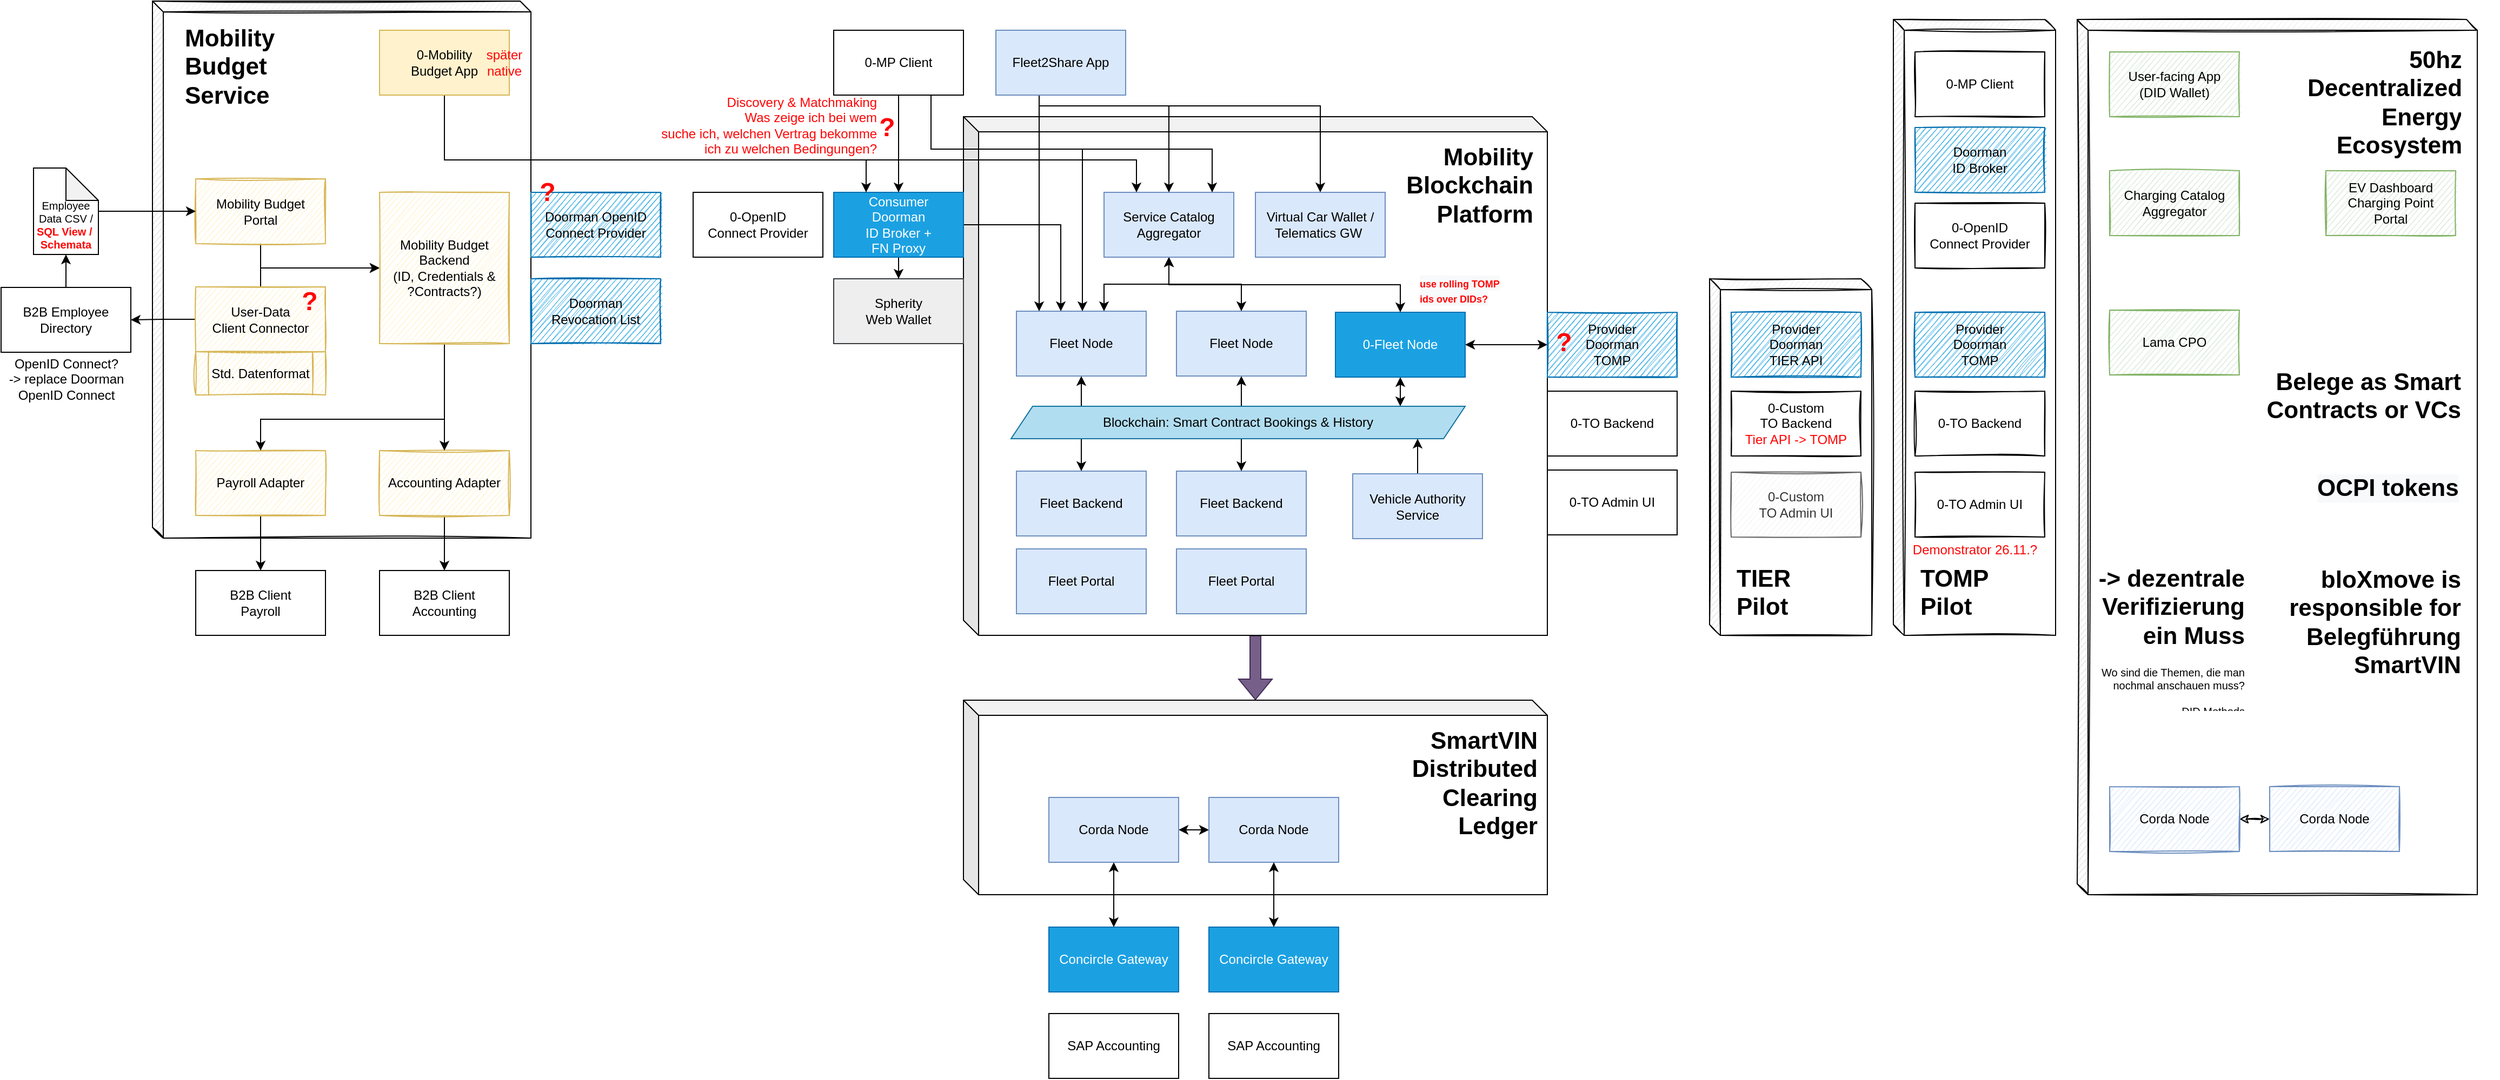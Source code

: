 <mxfile version="15.7.3" type="device"><diagram id="d62TPths5LcjNMv6aA0U" name="Seite-1"><mxGraphModel dx="1062" dy="1534" grid="1" gridSize="10" guides="1" tooltips="1" connect="1" arrows="1" fold="1" page="1" pageScale="1" pageWidth="1169" pageHeight="827" math="0" shadow="0"><root><mxCell id="0"/><mxCell id="1" parent="0"/><mxCell id="CHCfZfoXXkWxjmJIIXok-48" value="" style="shape=cube;whiteSpace=wrap;html=1;boundedLbl=1;backgroundOutline=1;darkOpacity=0.05;darkOpacity2=0.1;size=10;shadow=0;sketch=1;" parent="1" vertex="1"><mxGeometry x="170" y="-817" width="350" height="497" as="geometry"/></mxCell><mxCell id="CHCfZfoXXkWxjmJIIXok-75" style="edgeStyle=orthogonalEdgeStyle;rounded=0;orthogonalLoop=1;jettySize=auto;html=1;fontSize=10;startArrow=none;startFill=0;strokeWidth=1;shape=flexArrow;fillColor=#76608a;strokeColor=#432D57;" parent="1" source="CHCfZfoXXkWxjmJIIXok-15" target="CHCfZfoXXkWxjmJIIXok-38" edge="1"><mxGeometry relative="1" as="geometry"/></mxCell><mxCell id="CHCfZfoXXkWxjmJIIXok-15" value="" style="shape=cube;whiteSpace=wrap;html=1;boundedLbl=1;backgroundOutline=1;darkOpacity=0.05;darkOpacity2=0.1;size=14;" parent="1" vertex="1"><mxGeometry x="920" y="-710" width="540" height="480" as="geometry"/></mxCell><mxCell id="CHCfZfoXXkWxjmJIIXok-2" value="Fleet Backend" style="rounded=0;whiteSpace=wrap;html=1;fillColor=#dae8fc;strokeColor=#6c8ebf;" parent="1" vertex="1"><mxGeometry x="1117" y="-382" width="120" height="60" as="geometry"/></mxCell><mxCell id="CHCfZfoXXkWxjmJIIXok-3" value="Fleet Portal" style="rounded=0;whiteSpace=wrap;html=1;fillColor=#dae8fc;strokeColor=#6c8ebf;" parent="1" vertex="1"><mxGeometry x="1117" y="-310" width="120" height="60" as="geometry"/></mxCell><mxCell id="CHCfZfoXXkWxjmJIIXok-27" style="edgeStyle=orthogonalEdgeStyle;rounded=0;orthogonalLoop=1;jettySize=auto;html=1;entryX=0.5;entryY=0;entryDx=0;entryDy=0;fontSize=10;startArrow=classic;startFill=1;" parent="1" source="CHCfZfoXXkWxjmJIIXok-4" target="CHCfZfoXXkWxjmJIIXok-2" edge="1"><mxGeometry relative="1" as="geometry"/></mxCell><mxCell id="CHCfZfoXXkWxjmJIIXok-4" value="Fleet Node" style="rounded=0;whiteSpace=wrap;html=1;fillColor=#dae8fc;strokeColor=#6c8ebf;" parent="1" vertex="1"><mxGeometry x="1117" y="-530" width="120" height="60" as="geometry"/></mxCell><mxCell id="CHCfZfoXXkWxjmJIIXok-5" value="Fleet Backend" style="rounded=0;whiteSpace=wrap;html=1;fillColor=#dae8fc;strokeColor=#6c8ebf;" parent="1" vertex="1"><mxGeometry x="969" y="-382" width="120" height="60" as="geometry"/></mxCell><mxCell id="CHCfZfoXXkWxjmJIIXok-6" value="Fleet Portal" style="rounded=0;whiteSpace=wrap;html=1;fillColor=#dae8fc;strokeColor=#6c8ebf;" parent="1" vertex="1"><mxGeometry x="969" y="-310" width="120" height="60" as="geometry"/></mxCell><mxCell id="CHCfZfoXXkWxjmJIIXok-26" style="edgeStyle=orthogonalEdgeStyle;rounded=0;orthogonalLoop=1;jettySize=auto;html=1;entryX=0.5;entryY=0;entryDx=0;entryDy=0;fontSize=10;startArrow=classic;startFill=1;" parent="1" source="CHCfZfoXXkWxjmJIIXok-7" target="CHCfZfoXXkWxjmJIIXok-5" edge="1"><mxGeometry relative="1" as="geometry"/></mxCell><mxCell id="CHCfZfoXXkWxjmJIIXok-7" value="Fleet Node" style="rounded=0;whiteSpace=wrap;html=1;fillColor=#dae8fc;strokeColor=#6c8ebf;" parent="1" vertex="1"><mxGeometry x="969" y="-530" width="120" height="60" as="geometry"/></mxCell><mxCell id="CHCfZfoXXkWxjmJIIXok-16" style="edgeStyle=orthogonalEdgeStyle;rounded=0;orthogonalLoop=1;jettySize=auto;html=1;startArrow=classic;startFill=1;" parent="1" source="CHCfZfoXXkWxjmJIIXok-18" target="CHCfZfoXXkWxjmJIIXok-10" edge="1"><mxGeometry relative="1" as="geometry"><mxPoint x="1460" y="-500.0" as="sourcePoint"/></mxGeometry></mxCell><mxCell id="CHCfZfoXXkWxjmJIIXok-8" value="0-TO Backend" style="rounded=0;whiteSpace=wrap;html=1;" parent="1" vertex="1"><mxGeometry x="1460" y="-456" width="120" height="60" as="geometry"/></mxCell><mxCell id="CHCfZfoXXkWxjmJIIXok-9" value="0-TO Admin UI" style="rounded=0;whiteSpace=wrap;html=1;" parent="1" vertex="1"><mxGeometry x="1460" y="-383" width="120" height="60" as="geometry"/></mxCell><mxCell id="CHCfZfoXXkWxjmJIIXok-21" style="edgeStyle=orthogonalEdgeStyle;rounded=0;orthogonalLoop=1;jettySize=auto;html=1;entryX=0.5;entryY=1;entryDx=0;entryDy=0;startArrow=classic;startFill=1;exitX=0.5;exitY=0;exitDx=0;exitDy=0;" parent="1" source="CHCfZfoXXkWxjmJIIXok-10" target="CHCfZfoXXkWxjmJIIXok-17" edge="1"><mxGeometry relative="1" as="geometry"/></mxCell><mxCell id="CHCfZfoXXkWxjmJIIXok-100" style="edgeStyle=orthogonalEdgeStyle;rounded=0;orthogonalLoop=1;jettySize=auto;html=1;fontSize=10;fontColor=#000000;startArrow=classic;startFill=1;strokeWidth=1;" parent="1" source="CHCfZfoXXkWxjmJIIXok-10" target="CHCfZfoXXkWxjmJIIXok-30" edge="1"><mxGeometry relative="1" as="geometry"><Array as="points"><mxPoint x="1324" y="-451"/><mxPoint x="1324" y="-451"/></Array></mxGeometry></mxCell><mxCell id="CHCfZfoXXkWxjmJIIXok-10" value="0-Fleet Node" style="rounded=0;whiteSpace=wrap;html=1;fillColor=#1ba1e2;strokeColor=#006EAF;fontColor=#ffffff;" parent="1" vertex="1"><mxGeometry x="1264" y="-529" width="120" height="60" as="geometry"/></mxCell><mxCell id="CHCfZfoXXkWxjmJIIXok-19" style="edgeStyle=orthogonalEdgeStyle;rounded=0;orthogonalLoop=1;jettySize=auto;html=1;startArrow=classic;startFill=1;" parent="1" source="CHCfZfoXXkWxjmJIIXok-17" target="CHCfZfoXXkWxjmJIIXok-4" edge="1"><mxGeometry relative="1" as="geometry"/></mxCell><mxCell id="CHCfZfoXXkWxjmJIIXok-20" style="edgeStyle=orthogonalEdgeStyle;rounded=0;orthogonalLoop=1;jettySize=auto;html=1;startArrow=classic;startFill=1;exitX=0.5;exitY=1;exitDx=0;exitDy=0;" parent="1" source="CHCfZfoXXkWxjmJIIXok-17" target="CHCfZfoXXkWxjmJIIXok-7" edge="1"><mxGeometry relative="1" as="geometry"><Array as="points"><mxPoint x="1110" y="-555"/><mxPoint x="1050" y="-555"/></Array></mxGeometry></mxCell><mxCell id="CHCfZfoXXkWxjmJIIXok-17" value="Service Catalog Aggregator" style="rounded=0;whiteSpace=wrap;html=1;fillColor=#dae8fc;strokeColor=#6c8ebf;" parent="1" vertex="1"><mxGeometry x="1050" y="-640" width="120" height="60" as="geometry"/></mxCell><mxCell id="CHCfZfoXXkWxjmJIIXok-18" value="Provider&lt;br&gt;Doorman&lt;br&gt;TOMP" style="rounded=0;whiteSpace=wrap;html=1;fillColor=#1ba1e2;strokeColor=#006EAF;fontColor=#000000;sketch=1;" parent="1" vertex="1"><mxGeometry x="1460" y="-529" width="120" height="60" as="geometry"/></mxCell><mxCell id="CHCfZfoXXkWxjmJIIXok-42" style="edgeStyle=orthogonalEdgeStyle;rounded=0;orthogonalLoop=1;jettySize=auto;html=1;fontSize=10;startArrow=none;startFill=0;" parent="1" source="CHCfZfoXXkWxjmJIIXok-22" target="CHCfZfoXXkWxjmJIIXok-41" edge="1"><mxGeometry relative="1" as="geometry"><mxPoint x="860" y="-550" as="targetPoint"/></mxGeometry></mxCell><mxCell id="b-3js10zvcFswwRYBJXP-12" style="edgeStyle=orthogonalEdgeStyle;rounded=0;orthogonalLoop=1;jettySize=auto;html=1;entryX=0.342;entryY=0;entryDx=0;entryDy=0;entryPerimeter=0;" parent="1" source="CHCfZfoXXkWxjmJIIXok-22" target="CHCfZfoXXkWxjmJIIXok-7" edge="1"><mxGeometry relative="1" as="geometry"/></mxCell><mxCell id="CHCfZfoXXkWxjmJIIXok-22" value="Consumer&lt;br&gt;Doorman&lt;br&gt;ID Broker + &lt;br&gt;FN Proxy" style="rounded=0;whiteSpace=wrap;html=1;fillColor=#1ba1e2;strokeColor=#006EAF;fontColor=#ffffff;" parent="1" vertex="1"><mxGeometry x="800" y="-640" width="120" height="60" as="geometry"/></mxCell><mxCell id="CHCfZfoXXkWxjmJIIXok-25" value="&lt;h1 style=&quot;text-align: right ; font-size: 22px&quot;&gt;&lt;font style=&quot;font-size: 22px&quot;&gt;Mobility Blockchain Platform&lt;/font&gt;&lt;/h1&gt;" style="text;html=1;strokeColor=none;fillColor=none;spacing=5;spacingTop=-20;whiteSpace=wrap;overflow=hidden;rounded=0;fontSize=10;" parent="1" vertex="1"><mxGeometry x="1300" y="-690" width="150" height="80" as="geometry"/></mxCell><mxCell id="CHCfZfoXXkWxjmJIIXok-33" style="edgeStyle=orthogonalEdgeStyle;rounded=0;orthogonalLoop=1;jettySize=auto;html=1;entryX=0.5;entryY=0;entryDx=0;entryDy=0;fontSize=10;startArrow=none;startFill=0;" parent="1" source="CHCfZfoXXkWxjmJIIXok-31" target="CHCfZfoXXkWxjmJIIXok-22" edge="1"><mxGeometry relative="1" as="geometry"/></mxCell><mxCell id="CHCfZfoXXkWxjmJIIXok-34" style="edgeStyle=orthogonalEdgeStyle;rounded=0;orthogonalLoop=1;jettySize=auto;html=1;fontSize=10;startArrow=none;startFill=0;" parent="1" source="CHCfZfoXXkWxjmJIIXok-31" target="CHCfZfoXXkWxjmJIIXok-17" edge="1"><mxGeometry relative="1" as="geometry"><Array as="points"><mxPoint x="890" y="-680"/><mxPoint x="1150" y="-680"/></Array></mxGeometry></mxCell><mxCell id="CHCfZfoXXkWxjmJIIXok-35" style="edgeStyle=orthogonalEdgeStyle;rounded=0;orthogonalLoop=1;jettySize=auto;html=1;fontSize=10;startArrow=none;startFill=0;" parent="1" source="CHCfZfoXXkWxjmJIIXok-31" target="CHCfZfoXXkWxjmJIIXok-7" edge="1"><mxGeometry relative="1" as="geometry"><Array as="points"><mxPoint x="890" y="-680"/><mxPoint x="1030" y="-680"/></Array></mxGeometry></mxCell><mxCell id="CHCfZfoXXkWxjmJIIXok-31" value="0-MP Client" style="rounded=0;whiteSpace=wrap;html=1;" parent="1" vertex="1"><mxGeometry x="800" y="-790" width="120" height="60" as="geometry"/></mxCell><mxCell id="CHCfZfoXXkWxjmJIIXok-37" style="edgeStyle=orthogonalEdgeStyle;rounded=0;orthogonalLoop=1;jettySize=auto;html=1;fontSize=10;startArrow=none;startFill=0;" parent="1" target="CHCfZfoXXkWxjmJIIXok-17" edge="1"><mxGeometry relative="1" as="geometry"><Array as="points"><mxPoint x="990" y="-730"/><mxPoint x="990" y="-720"/><mxPoint x="1110" y="-720"/></Array><mxPoint x="960" y="-730" as="sourcePoint"/></mxGeometry></mxCell><mxCell id="CHCfZfoXXkWxjmJIIXok-51" style="edgeStyle=orthogonalEdgeStyle;rounded=0;orthogonalLoop=1;jettySize=auto;html=1;fontSize=10;startArrow=none;startFill=0;exitX=0.5;exitY=1;exitDx=0;exitDy=0;" parent="1" target="CHCfZfoXXkWxjmJIIXok-7" edge="1"><mxGeometry relative="1" as="geometry"><Array as="points"><mxPoint x="990" y="-620"/><mxPoint x="990" y="-620"/></Array><mxPoint x="990" y="-730" as="sourcePoint"/></mxGeometry></mxCell><mxCell id="b-3js10zvcFswwRYBJXP-6" style="edgeStyle=orthogonalEdgeStyle;rounded=0;orthogonalLoop=1;jettySize=auto;html=1;" parent="1" target="b-3js10zvcFswwRYBJXP-5" edge="1"><mxGeometry relative="1" as="geometry"><mxPoint x="990" y="-730" as="sourcePoint"/><Array as="points"><mxPoint x="990" y="-720"/><mxPoint x="1250" y="-720"/></Array></mxGeometry></mxCell><mxCell id="CHCfZfoXXkWxjmJIIXok-32" value="Fleet2Share App" style="rounded=0;whiteSpace=wrap;html=1;fillColor=#dae8fc;strokeColor=#6c8ebf;" parent="1" vertex="1"><mxGeometry x="950" y="-790" width="120" height="60" as="geometry"/></mxCell><mxCell id="CHCfZfoXXkWxjmJIIXok-38" value="" style="shape=cube;whiteSpace=wrap;html=1;boundedLbl=1;backgroundOutline=1;darkOpacity=0.05;darkOpacity2=0.1;size=14;" parent="1" vertex="1"><mxGeometry x="920" y="-170" width="540" height="180" as="geometry"/></mxCell><mxCell id="CHCfZfoXXkWxjmJIIXok-39" value="&lt;h1 style=&quot;text-align: right ; font-size: 22px&quot;&gt;SmartVIN&lt;br&gt;Distributed Clearing&lt;br&gt;Ledger&lt;/h1&gt;" style="text;html=1;strokeColor=none;fillColor=none;spacing=5;spacingTop=-20;whiteSpace=wrap;overflow=hidden;rounded=0;fontSize=10;" parent="1" vertex="1"><mxGeometry x="1304" y="-150" width="150" height="110" as="geometry"/></mxCell><mxCell id="CHCfZfoXXkWxjmJIIXok-41" value="Spherity &lt;br&gt;Web Wallet" style="rounded=0;whiteSpace=wrap;html=1;fillColor=#eeeeee;strokeColor=#36393d;" parent="1" vertex="1"><mxGeometry x="800" y="-560" width="120" height="60" as="geometry"/></mxCell><mxCell id="CHCfZfoXXkWxjmJIIXok-88" style="edgeStyle=orthogonalEdgeStyle;rounded=0;orthogonalLoop=1;jettySize=auto;html=1;entryX=0.25;entryY=0;entryDx=0;entryDy=0;fontSize=10;startArrow=none;startFill=0;strokeWidth=1;" parent="1" source="CHCfZfoXXkWxjmJIIXok-45" target="CHCfZfoXXkWxjmJIIXok-22" edge="1"><mxGeometry relative="1" as="geometry"><Array as="points"><mxPoint x="440" y="-670"/><mxPoint x="830" y="-670"/></Array></mxGeometry></mxCell><mxCell id="b-3js10zvcFswwRYBJXP-7" style="edgeStyle=orthogonalEdgeStyle;rounded=0;orthogonalLoop=1;jettySize=auto;html=1;" parent="1" source="CHCfZfoXXkWxjmJIIXok-45" target="CHCfZfoXXkWxjmJIIXok-17" edge="1"><mxGeometry relative="1" as="geometry"><Array as="points"><mxPoint x="440" y="-670"/><mxPoint x="1080" y="-670"/></Array></mxGeometry></mxCell><mxCell id="CHCfZfoXXkWxjmJIIXok-45" value="0-Mobility &lt;br&gt;Budget App" style="rounded=0;whiteSpace=wrap;html=1;fillColor=#fff2cc;strokeColor=#d6b656;" parent="1" vertex="1"><mxGeometry x="380" y="-790" width="120" height="60" as="geometry"/></mxCell><mxCell id="CHCfZfoXXkWxjmJIIXok-49" value="&lt;h1 style=&quot;font-size: 22px&quot;&gt;&lt;font style=&quot;font-size: 22px&quot;&gt;Mobility Budget Service&lt;/font&gt;&lt;/h1&gt;" style="text;html=1;strokeColor=none;fillColor=none;spacing=5;spacingTop=-20;whiteSpace=wrap;overflow=hidden;rounded=0;fontSize=10;align=left;" parent="1" vertex="1"><mxGeometry x="195" y="-800" width="150" height="80" as="geometry"/></mxCell><mxCell id="CHCfZfoXXkWxjmJIIXok-52" value="0-OpenID &lt;br&gt;Connect Provider" style="rounded=0;whiteSpace=wrap;html=1;" parent="1" vertex="1"><mxGeometry x="670" y="-640" width="120" height="60" as="geometry"/></mxCell><mxCell id="CHCfZfoXXkWxjmJIIXok-53" value="Doorman OpenID Connect Provider" style="rounded=0;whiteSpace=wrap;html=1;sketch=1;fillColor=#1ba1e2;strokeColor=#006EAF;fontColor=#000000;" parent="1" vertex="1"><mxGeometry x="520" y="-640" width="120" height="60" as="geometry"/></mxCell><mxCell id="CHCfZfoXXkWxjmJIIXok-70" style="edgeStyle=orthogonalEdgeStyle;rounded=0;orthogonalLoop=1;jettySize=auto;html=1;fontSize=10;startArrow=none;startFill=0;" parent="1" source="CHCfZfoXXkWxjmJIIXok-54" target="CHCfZfoXXkWxjmJIIXok-69" edge="1"><mxGeometry relative="1" as="geometry"/></mxCell><mxCell id="CHCfZfoXXkWxjmJIIXok-92" style="edgeStyle=orthogonalEdgeStyle;rounded=0;orthogonalLoop=1;jettySize=auto;html=1;fontSize=10;startArrow=none;startFill=0;strokeWidth=1;" parent="1" source="CHCfZfoXXkWxjmJIIXok-54" target="CHCfZfoXXkWxjmJIIXok-74" edge="1"><mxGeometry relative="1" as="geometry"><Array as="points"><mxPoint x="270" y="-570"/></Array></mxGeometry></mxCell><mxCell id="CHCfZfoXXkWxjmJIIXok-54" value="User-Data &lt;br&gt;Client&amp;nbsp;Connector" style="rounded=0;whiteSpace=wrap;html=1;sketch=1;fillColor=#fff2cc;strokeColor=#d6b656;" parent="1" vertex="1"><mxGeometry x="210" y="-552.5" width="120" height="60" as="geometry"/></mxCell><mxCell id="CHCfZfoXXkWxjmJIIXok-71" style="edgeStyle=orthogonalEdgeStyle;rounded=0;orthogonalLoop=1;jettySize=auto;html=1;fontSize=10;startArrow=none;startFill=0;" parent="1" source="CHCfZfoXXkWxjmJIIXok-56" target="CHCfZfoXXkWxjmJIIXok-67" edge="1"><mxGeometry relative="1" as="geometry"/></mxCell><mxCell id="CHCfZfoXXkWxjmJIIXok-56" value="Payroll Adapter" style="rounded=0;whiteSpace=wrap;html=1;sketch=1;fillColor=#fff2cc;strokeColor=#d6b656;" parent="1" vertex="1"><mxGeometry x="210" y="-401" width="120" height="60" as="geometry"/></mxCell><mxCell id="CHCfZfoXXkWxjmJIIXok-72" style="edgeStyle=orthogonalEdgeStyle;rounded=0;orthogonalLoop=1;jettySize=auto;html=1;entryX=0.5;entryY=0;entryDx=0;entryDy=0;fontSize=10;startArrow=none;startFill=0;" parent="1" source="CHCfZfoXXkWxjmJIIXok-57" target="CHCfZfoXXkWxjmJIIXok-68" edge="1"><mxGeometry relative="1" as="geometry"/></mxCell><mxCell id="CHCfZfoXXkWxjmJIIXok-57" value="Accounting Adapter" style="rounded=0;whiteSpace=wrap;html=1;sketch=1;fillColor=#fff2cc;strokeColor=#d6b656;" parent="1" vertex="1"><mxGeometry x="380" y="-401" width="120" height="60" as="geometry"/></mxCell><mxCell id="CHCfZfoXXkWxjmJIIXok-76" style="edgeStyle=orthogonalEdgeStyle;rounded=0;orthogonalLoop=1;jettySize=auto;html=1;entryX=0.5;entryY=0;entryDx=0;entryDy=0;fontSize=10;startArrow=classic;startFill=1;strokeWidth=1;" parent="1" source="CHCfZfoXXkWxjmJIIXok-58" target="CHCfZfoXXkWxjmJIIXok-61" edge="1"><mxGeometry relative="1" as="geometry"/></mxCell><mxCell id="CHCfZfoXXkWxjmJIIXok-101" style="edgeStyle=orthogonalEdgeStyle;rounded=0;orthogonalLoop=1;jettySize=auto;html=1;entryX=0;entryY=0.5;entryDx=0;entryDy=0;fontSize=10;fontColor=#000000;startArrow=classic;startFill=1;strokeWidth=1;" parent="1" source="CHCfZfoXXkWxjmJIIXok-58" target="CHCfZfoXXkWxjmJIIXok-59" edge="1"><mxGeometry relative="1" as="geometry"/></mxCell><mxCell id="CHCfZfoXXkWxjmJIIXok-58" value="Corda Node" style="rounded=0;whiteSpace=wrap;html=1;fillColor=#dae8fc;strokeColor=#6c8ebf;" parent="1" vertex="1"><mxGeometry x="999" y="-80" width="120" height="60" as="geometry"/></mxCell><mxCell id="CHCfZfoXXkWxjmJIIXok-59" value="Corda Node" style="rounded=0;whiteSpace=wrap;html=1;fillColor=#dae8fc;strokeColor=#6c8ebf;" parent="1" vertex="1"><mxGeometry x="1147" y="-80" width="120" height="60" as="geometry"/></mxCell><mxCell id="CHCfZfoXXkWxjmJIIXok-61" value="Concircle Gateway" style="rounded=0;whiteSpace=wrap;html=1;fillColor=#1ba1e2;strokeColor=#006EAF;fontColor=#ffffff;" parent="1" vertex="1"><mxGeometry x="999" y="40" width="120" height="60" as="geometry"/></mxCell><mxCell id="CHCfZfoXXkWxjmJIIXok-63" value="SAP Accounting" style="rounded=0;whiteSpace=wrap;html=1;" parent="1" vertex="1"><mxGeometry x="999" y="120" width="120" height="60" as="geometry"/></mxCell><mxCell id="CHCfZfoXXkWxjmJIIXok-93" style="edgeStyle=orthogonalEdgeStyle;rounded=0;orthogonalLoop=1;jettySize=auto;html=1;entryX=0;entryY=0.5;entryDx=0;entryDy=0;fontSize=10;startArrow=none;startFill=0;strokeWidth=1;" parent="1" source="CHCfZfoXXkWxjmJIIXok-66" target="CHCfZfoXXkWxjmJIIXok-74" edge="1"><mxGeometry relative="1" as="geometry"><Array as="points"><mxPoint x="270" y="-570"/></Array></mxGeometry></mxCell><mxCell id="CHCfZfoXXkWxjmJIIXok-66" value="Mobility Budget &lt;br&gt;Portal" style="rounded=0;whiteSpace=wrap;html=1;sketch=1;fillColor=#fff2cc;strokeColor=#d6b656;" parent="1" vertex="1"><mxGeometry x="210" y="-652.5" width="120" height="60" as="geometry"/></mxCell><mxCell id="CHCfZfoXXkWxjmJIIXok-67" value="B2B Client &lt;br&gt;Payroll" style="rounded=0;whiteSpace=wrap;html=1;" parent="1" vertex="1"><mxGeometry x="210" y="-290" width="120" height="60" as="geometry"/></mxCell><mxCell id="CHCfZfoXXkWxjmJIIXok-68" value="B2B Client Accounting" style="rounded=0;whiteSpace=wrap;html=1;" parent="1" vertex="1"><mxGeometry x="380" y="-290" width="120" height="60" as="geometry"/></mxCell><mxCell id="CHCfZfoXXkWxjmJIIXok-86" style="edgeStyle=orthogonalEdgeStyle;rounded=0;orthogonalLoop=1;jettySize=auto;html=1;entryX=0.5;entryY=1;entryDx=0;entryDy=0;entryPerimeter=0;fontSize=10;startArrow=none;startFill=0;strokeWidth=1;" parent="1" source="CHCfZfoXXkWxjmJIIXok-69" target="CHCfZfoXXkWxjmJIIXok-84" edge="1"><mxGeometry relative="1" as="geometry"/></mxCell><mxCell id="CHCfZfoXXkWxjmJIIXok-69" value="B2B Employee Directory" style="rounded=0;whiteSpace=wrap;html=1;" parent="1" vertex="1"><mxGeometry x="30" y="-552" width="120" height="60" as="geometry"/></mxCell><mxCell id="CHCfZfoXXkWxjmJIIXok-90" style="edgeStyle=orthogonalEdgeStyle;rounded=0;orthogonalLoop=1;jettySize=auto;html=1;fontSize=10;startArrow=none;startFill=0;strokeWidth=1;" parent="1" source="CHCfZfoXXkWxjmJIIXok-74" target="CHCfZfoXXkWxjmJIIXok-56" edge="1"><mxGeometry relative="1" as="geometry"><Array as="points"><mxPoint x="440" y="-430"/><mxPoint x="270" y="-430"/></Array></mxGeometry></mxCell><mxCell id="CHCfZfoXXkWxjmJIIXok-91" style="edgeStyle=orthogonalEdgeStyle;rounded=0;orthogonalLoop=1;jettySize=auto;html=1;fontSize=10;startArrow=none;startFill=0;strokeWidth=1;" parent="1" source="CHCfZfoXXkWxjmJIIXok-74" target="CHCfZfoXXkWxjmJIIXok-57" edge="1"><mxGeometry relative="1" as="geometry"/></mxCell><mxCell id="CHCfZfoXXkWxjmJIIXok-74" value="Mobility Budget &lt;br&gt;Backend &lt;br&gt;(ID, Credentials &amp;amp; &lt;br&gt;?Contracts?)" style="rounded=0;whiteSpace=wrap;html=1;sketch=1;fillColor=#fff2cc;strokeColor=#d6b656;" parent="1" vertex="1"><mxGeometry x="380" y="-640" width="120" height="140" as="geometry"/></mxCell><mxCell id="CHCfZfoXXkWxjmJIIXok-81" style="edgeStyle=orthogonalEdgeStyle;rounded=0;orthogonalLoop=1;jettySize=auto;html=1;entryX=0.5;entryY=1;entryDx=0;entryDy=0;fontSize=10;startArrow=classic;startFill=1;strokeWidth=1;" parent="1" source="CHCfZfoXXkWxjmJIIXok-77" target="CHCfZfoXXkWxjmJIIXok-59" edge="1"><mxGeometry relative="1" as="geometry"/></mxCell><mxCell id="CHCfZfoXXkWxjmJIIXok-77" value="Concircle Gateway" style="rounded=0;whiteSpace=wrap;html=1;fillColor=#1ba1e2;strokeColor=#006EAF;fontColor=#ffffff;" parent="1" vertex="1"><mxGeometry x="1147" y="40" width="120" height="60" as="geometry"/></mxCell><mxCell id="CHCfZfoXXkWxjmJIIXok-78" value="SAP Accounting" style="rounded=0;whiteSpace=wrap;html=1;" parent="1" vertex="1"><mxGeometry x="1147" y="120" width="120" height="60" as="geometry"/></mxCell><mxCell id="CHCfZfoXXkWxjmJIIXok-85" style="edgeStyle=orthogonalEdgeStyle;rounded=0;orthogonalLoop=1;jettySize=auto;html=1;fontSize=10;startArrow=none;startFill=0;strokeWidth=1;" parent="1" source="CHCfZfoXXkWxjmJIIXok-84" target="CHCfZfoXXkWxjmJIIXok-66" edge="1"><mxGeometry relative="1" as="geometry"/></mxCell><mxCell id="CHCfZfoXXkWxjmJIIXok-84" value="&lt;br&gt;&lt;br&gt;Employee Data CSV / &lt;b&gt;&lt;font color=&quot;#ff0505&quot;&gt;SQL View /&amp;nbsp; Schemata&lt;/font&gt;&lt;/b&gt;" style="shape=note;whiteSpace=wrap;html=1;backgroundOutline=1;darkOpacity=0.05;shadow=0;sketch=0;fontSize=10;align=center;" parent="1" vertex="1"><mxGeometry x="60" y="-662.5" width="60" height="80" as="geometry"/></mxCell><mxCell id="CHCfZfoXXkWxjmJIIXok-87" value="Doorman&lt;br&gt;Revocation List" style="rounded=0;whiteSpace=wrap;html=1;fillColor=#1ba1e2;strokeColor=#006EAF;fontColor=#000000;sketch=1;" parent="1" vertex="1"><mxGeometry x="520" y="-560" width="120" height="60" as="geometry"/></mxCell><mxCell id="CHCfZfoXXkWxjmJIIXok-30" value="Blockchain: Smart Contract Bookings &amp;amp; History" style="shape=parallelogram;perimeter=parallelogramPerimeter;whiteSpace=wrap;html=1;fixedSize=1;fontSize=12;fillColor=#b1ddf0;strokeColor=#10739e;" parent="1" vertex="1"><mxGeometry x="964" y="-442" width="420" height="30" as="geometry"/></mxCell><mxCell id="CHCfZfoXXkWxjmJIIXok-95" value="" style="shape=cube;whiteSpace=wrap;html=1;boundedLbl=1;backgroundOutline=1;darkOpacity=0.05;darkOpacity2=0.1;size=10;shadow=0;sketch=1;" parent="1" vertex="1"><mxGeometry x="1610" y="-560" width="150" height="330" as="geometry"/></mxCell><mxCell id="CHCfZfoXXkWxjmJIIXok-96" value="&lt;h1 style=&quot;font-size: 22px&quot;&gt;TIER Pilot&lt;/h1&gt;" style="text;html=1;strokeColor=none;fillColor=none;spacing=5;spacingTop=-20;whiteSpace=wrap;overflow=hidden;rounded=0;fontSize=10;align=left;" parent="1" vertex="1"><mxGeometry x="1630" y="-300" width="100" height="60" as="geometry"/></mxCell><mxCell id="CHCfZfoXXkWxjmJIIXok-102" value="" style="shape=cube;whiteSpace=wrap;html=1;boundedLbl=1;backgroundOutline=1;darkOpacity=0.05;darkOpacity2=0.1;size=10;shadow=0;sketch=1;" parent="1" vertex="1"><mxGeometry x="1950" y="-800" width="370" height="810" as="geometry"/></mxCell><mxCell id="CHCfZfoXXkWxjmJIIXok-103" value="&lt;h1 style=&quot;font-size: 22px&quot;&gt;&lt;font style=&quot;font-size: 22px&quot;&gt;50hz Decentralized Energy Ecosystem&lt;/font&gt;&lt;/h1&gt;" style="text;html=1;strokeColor=none;fillColor=none;spacing=5;spacingTop=-20;whiteSpace=wrap;overflow=hidden;rounded=0;fontSize=10;align=right;" parent="1" vertex="1"><mxGeometry x="2160" y="-780" width="150" height="113" as="geometry"/></mxCell><mxCell id="CHCfZfoXXkWxjmJIIXok-105" value="User-facing App &lt;br&gt;(DID Wallet)" style="rounded=0;whiteSpace=wrap;html=1;sketch=1;fillColor=#d5e8d4;strokeColor=#82b366;" parent="1" vertex="1"><mxGeometry x="1980" y="-770" width="120" height="60" as="geometry"/></mxCell><mxCell id="CHCfZfoXXkWxjmJIIXok-106" value="Charging Catalog Aggregator" style="rounded=0;whiteSpace=wrap;html=1;sketch=1;fillColor=#d5e8d4;strokeColor=#82b366;" parent="1" vertex="1"><mxGeometry x="1980" y="-660" width="120" height="60" as="geometry"/></mxCell><mxCell id="CHCfZfoXXkWxjmJIIXok-107" value="0-Custom &lt;br&gt;TO Backend&lt;br&gt;&lt;font color=&quot;#ff0505&quot;&gt;Tier API -&amp;gt; TOMP&lt;/font&gt;" style="rounded=0;whiteSpace=wrap;html=1;sketch=1;" parent="1" vertex="1"><mxGeometry x="1630" y="-456" width="120" height="60" as="geometry"/></mxCell><mxCell id="CHCfZfoXXkWxjmJIIXok-108" value="0-Custom&lt;br&gt;TO Admin UI" style="rounded=0;whiteSpace=wrap;html=1;sketch=1;fillColor=#f5f5f5;strokeColor=#666666;fontColor=#333333;" parent="1" vertex="1"><mxGeometry x="1630" y="-381" width="120" height="60" as="geometry"/></mxCell><mxCell id="CHCfZfoXXkWxjmJIIXok-109" value="Provider&lt;br&gt;Doorman&lt;br&gt;TIER API" style="rounded=0;whiteSpace=wrap;html=1;fillColor=#1ba1e2;strokeColor=#006EAF;fontColor=#000000;sketch=1;" parent="1" vertex="1"><mxGeometry x="1630" y="-529" width="120" height="60" as="geometry"/></mxCell><mxCell id="CHCfZfoXXkWxjmJIIXok-110" value="" style="shape=cube;whiteSpace=wrap;html=1;boundedLbl=1;backgroundOutline=1;darkOpacity=0.05;darkOpacity2=0.1;size=10;shadow=0;sketch=1;" parent="1" vertex="1"><mxGeometry x="1780" y="-800" width="150" height="570" as="geometry"/></mxCell><mxCell id="CHCfZfoXXkWxjmJIIXok-111" value="&lt;h1 style=&quot;font-size: 22px&quot;&gt;TOMP Pilot&lt;/h1&gt;" style="text;html=1;strokeColor=none;fillColor=none;spacing=5;spacingTop=-20;whiteSpace=wrap;overflow=hidden;rounded=0;fontSize=10;align=left;" parent="1" vertex="1"><mxGeometry x="1800" y="-300" width="100" height="60" as="geometry"/></mxCell><mxCell id="CHCfZfoXXkWxjmJIIXok-112" value="0-TO Backend" style="rounded=0;whiteSpace=wrap;html=1;sketch=1;" parent="1" vertex="1"><mxGeometry x="1800" y="-456" width="120" height="60" as="geometry"/></mxCell><mxCell id="CHCfZfoXXkWxjmJIIXok-113" value="0-TO Admin UI" style="rounded=0;whiteSpace=wrap;html=1;sketch=1;" parent="1" vertex="1"><mxGeometry x="1800" y="-381" width="120" height="60" as="geometry"/></mxCell><mxCell id="CHCfZfoXXkWxjmJIIXok-114" value="Provider&lt;br&gt;Doorman&lt;br&gt;TOMP" style="rounded=0;whiteSpace=wrap;html=1;fillColor=#1ba1e2;strokeColor=#006EAF;fontColor=#000000;sketch=1;" parent="1" vertex="1"><mxGeometry x="1800" y="-529" width="120" height="60" as="geometry"/></mxCell><mxCell id="CHCfZfoXXkWxjmJIIXok-115" value="0-MP Client" style="rounded=0;whiteSpace=wrap;html=1;sketch=1;" parent="1" vertex="1"><mxGeometry x="1800" y="-770" width="120" height="60" as="geometry"/></mxCell><mxCell id="CHCfZfoXXkWxjmJIIXok-118" value="Doorman&lt;br&gt;ID Broker" style="rounded=0;whiteSpace=wrap;html=1;fillColor=#1ba1e2;strokeColor=#006EAF;fontColor=#000000;sketch=1;" parent="1" vertex="1"><mxGeometry x="1800" y="-700" width="120" height="60" as="geometry"/></mxCell><mxCell id="CHCfZfoXXkWxjmJIIXok-119" value="0-OpenID &lt;br&gt;Connect Provider" style="rounded=0;whiteSpace=wrap;html=1;sketch=1;" parent="1" vertex="1"><mxGeometry x="1800" y="-630" width="120" height="60" as="geometry"/></mxCell><mxCell id="CHCfZfoXXkWxjmJIIXok-120" style="edgeStyle=orthogonalEdgeStyle;rounded=0;orthogonalLoop=1;jettySize=auto;html=1;entryX=0;entryY=0.5;entryDx=0;entryDy=0;fontSize=10;fontColor=#000000;startArrow=classic;startFill=1;strokeWidth=1;sketch=1;" parent="1" source="CHCfZfoXXkWxjmJIIXok-121" target="CHCfZfoXXkWxjmJIIXok-122" edge="1"><mxGeometry relative="1" as="geometry"/></mxCell><mxCell id="CHCfZfoXXkWxjmJIIXok-121" value="Corda Node" style="rounded=0;whiteSpace=wrap;html=1;fillColor=#dae8fc;strokeColor=#6c8ebf;sketch=1;" parent="1" vertex="1"><mxGeometry x="1980" y="-90" width="120" height="60" as="geometry"/></mxCell><mxCell id="CHCfZfoXXkWxjmJIIXok-122" value="Corda Node" style="rounded=0;whiteSpace=wrap;html=1;fillColor=#dae8fc;strokeColor=#6c8ebf;sketch=1;" parent="1" vertex="1"><mxGeometry x="2128" y="-90" width="120" height="60" as="geometry"/></mxCell><mxCell id="b-3js10zvcFswwRYBJXP-1" value="EV Dashboard Charging Point &lt;br&gt;Portal" style="rounded=0;whiteSpace=wrap;html=1;sketch=1;fillColor=#d5e8d4;strokeColor=#82b366;" parent="1" vertex="1"><mxGeometry x="2180" y="-660" width="120" height="60" as="geometry"/></mxCell><mxCell id="b-3js10zvcFswwRYBJXP-2" value="&lt;h1 style=&quot;font-size: 22px&quot;&gt;&lt;font style=&quot;font-size: 22px&quot;&gt;Belege as Smart Contracts or VCs&lt;/font&gt;&lt;/h1&gt;" style="text;html=1;strokeColor=none;fillColor=none;spacing=5;spacingTop=-20;whiteSpace=wrap;overflow=hidden;rounded=0;fontSize=10;align=right;" parent="1" vertex="1"><mxGeometry x="2090" y="-482.5" width="220" height="113" as="geometry"/></mxCell><mxCell id="b-3js10zvcFswwRYBJXP-3" value="&lt;h1 style=&quot;font-size: 22px&quot;&gt;&lt;font style=&quot;font-size: 22px&quot;&gt;bloXmove is responsible for Belegführung&lt;br&gt;SmartVIN&lt;/font&gt;&lt;/h1&gt;" style="text;html=1;strokeColor=none;fillColor=none;spacing=5;spacingTop=-20;whiteSpace=wrap;overflow=hidden;rounded=0;fontSize=10;align=right;" parent="1" vertex="1"><mxGeometry x="2130" y="-299.5" width="180" height="140" as="geometry"/></mxCell><mxCell id="b-3js10zvcFswwRYBJXP-5" value="Virtual Car Wallet / Telematics GW&amp;nbsp;" style="rounded=0;whiteSpace=wrap;html=1;fillColor=#dae8fc;strokeColor=#6c8ebf;" parent="1" vertex="1"><mxGeometry x="1190" y="-640" width="120" height="60" as="geometry"/></mxCell><mxCell id="b-3js10zvcFswwRYBJXP-11" style="edgeStyle=orthogonalEdgeStyle;rounded=0;orthogonalLoop=1;jettySize=auto;html=1;" parent="1" source="b-3js10zvcFswwRYBJXP-10" target="CHCfZfoXXkWxjmJIIXok-30" edge="1"><mxGeometry relative="1" as="geometry"><Array as="points"><mxPoint x="1340" y="-380"/><mxPoint x="1340" y="-380"/></Array></mxGeometry></mxCell><mxCell id="b-3js10zvcFswwRYBJXP-10" value="Vehicle Authority Service" style="rounded=0;whiteSpace=wrap;html=1;fillColor=#dae8fc;strokeColor=#6c8ebf;" parent="1" vertex="1"><mxGeometry x="1280" y="-379.5" width="120" height="60" as="geometry"/></mxCell><mxCell id="b-3js10zvcFswwRYBJXP-16" value="OpenID Connect?&lt;br&gt;-&amp;gt; replace Doorman &lt;br&gt;OpenID Connect" style="text;html=1;resizable=0;autosize=1;align=center;verticalAlign=middle;points=[];fillColor=none;strokeColor=none;rounded=0;" parent="1" vertex="1"><mxGeometry x="30" y="-492" width="120" height="50" as="geometry"/></mxCell><mxCell id="b-3js10zvcFswwRYBJXP-17" value="&lt;font style=&quot;font-size: 24px&quot; color=&quot;#ff0505&quot;&gt;?&lt;/font&gt;" style="text;html=1;resizable=0;autosize=1;align=center;verticalAlign=middle;points=[];fillColor=none;strokeColor=none;rounded=0;fontStyle=1" parent="1" vertex="1"><mxGeometry x="834" y="-710" width="30" height="20" as="geometry"/></mxCell><mxCell id="b-3js10zvcFswwRYBJXP-18" value="&lt;font style=&quot;font-size: 24px&quot; color=&quot;#ff0505&quot;&gt;?&lt;/font&gt;" style="text;html=1;resizable=0;autosize=1;align=center;verticalAlign=middle;points=[];fillColor=none;strokeColor=none;rounded=0;fontStyle=1" parent="1" vertex="1"><mxGeometry x="1460" y="-511" width="30" height="20" as="geometry"/></mxCell><mxCell id="b-3js10zvcFswwRYBJXP-19" value="&lt;font style=&quot;font-size: 24px&quot; color=&quot;#ff0505&quot;&gt;?&lt;/font&gt;" style="text;html=1;resizable=0;autosize=1;align=center;verticalAlign=middle;points=[];fillColor=none;strokeColor=none;rounded=0;fontStyle=1" parent="1" vertex="1"><mxGeometry x="520" y="-650" width="30" height="20" as="geometry"/></mxCell><mxCell id="b-3js10zvcFswwRYBJXP-20" value="&lt;font style=&quot;font-size: 24px&quot; color=&quot;#ff0505&quot;&gt;?&lt;/font&gt;" style="text;html=1;resizable=0;autosize=1;align=center;verticalAlign=middle;points=[];fillColor=none;strokeColor=none;rounded=0;fontStyle=1" parent="1" vertex="1"><mxGeometry x="300" y="-549" width="30" height="20" as="geometry"/></mxCell><mxCell id="b-3js10zvcFswwRYBJXP-21" value="&lt;h1 style=&quot;font-size: 22px&quot;&gt;-&amp;gt; dezentrale Verifizierung ein Muss&lt;/h1&gt;&lt;div&gt;Wo sind die Themen, die man nochmal anschauen muss?&lt;/div&gt;&lt;div&gt;&lt;br&gt;&lt;/div&gt;&lt;div&gt;- DID Methods&lt;/div&gt;&lt;div&gt;- OCPI - VC Mapping&lt;/div&gt;" style="text;html=1;strokeColor=none;fillColor=none;spacing=5;spacingTop=-20;whiteSpace=wrap;overflow=hidden;rounded=0;fontSize=10;align=right;" parent="1" vertex="1"><mxGeometry x="1950" y="-300" width="160" height="140" as="geometry"/></mxCell><mxCell id="b-3js10zvcFswwRYBJXP-22" value="&lt;font style=&quot;font-weight: normal ; font-size: 12px&quot; color=&quot;#ff0505&quot;&gt;Discovery &amp;amp; Matchmaking&lt;br&gt;Was zeige ich bei wem &lt;br&gt;suche ich, welchen Vertrag bekomme &lt;br&gt;ich zu welchen Bedingungen?&lt;br&gt;&lt;/font&gt;" style="text;html=1;resizable=0;autosize=1;align=right;verticalAlign=middle;points=[];fillColor=none;strokeColor=none;rounded=0;fontStyle=1" parent="1" vertex="1"><mxGeometry x="631" y="-732" width="210" height="60" as="geometry"/></mxCell><mxCell id="b-3js10zvcFswwRYBJXP-23" value="&lt;font style=&quot;font-weight: normal ; font-size: 12px&quot; color=&quot;#ff0505&quot;&gt;später &lt;br&gt;native&lt;br&gt;&lt;/font&gt;" style="text;html=1;resizable=0;autosize=1;align=center;verticalAlign=middle;points=[];fillColor=none;strokeColor=none;rounded=0;fontStyle=1" parent="1" vertex="1"><mxGeometry x="470" y="-775" width="50" height="30" as="geometry"/></mxCell><mxCell id="b-3js10zvcFswwRYBJXP-24" value="Std. Datenformat" style="shape=process;whiteSpace=wrap;html=1;backgroundOutline=1;sketch=1;fillColor=#fff2cc;strokeColor=#d6b656;" parent="1" vertex="1"><mxGeometry x="210" y="-492.5" width="120" height="40" as="geometry"/></mxCell><mxCell id="b-3js10zvcFswwRYBJXP-25" value="&lt;font style=&quot;font-weight: normal ; font-size: 12px&quot; color=&quot;#ff0505&quot;&gt;Demonstrator 26.11.?&lt;br&gt;&lt;/font&gt;" style="text;html=1;resizable=0;autosize=1;align=center;verticalAlign=middle;points=[];fillColor=none;strokeColor=none;rounded=0;fontStyle=1" parent="1" vertex="1"><mxGeometry x="1790" y="-319.5" width="130" height="20" as="geometry"/></mxCell><mxCell id="b-3js10zvcFswwRYBJXP-28" value="Lama CPO" style="rounded=0;whiteSpace=wrap;html=1;sketch=1;fillColor=#d5e8d4;strokeColor=#82b366;" parent="1" vertex="1"><mxGeometry x="1980" y="-531" width="120" height="60" as="geometry"/></mxCell><mxCell id="b-3js10zvcFswwRYBJXP-29" value="&lt;h1 style=&quot;color: rgb(0 , 0 , 0) ; font-family: &amp;#34;helvetica&amp;#34; ; font-style: normal ; letter-spacing: normal ; text-align: right ; text-indent: 0px ; text-transform: none ; word-spacing: 0px ; background-color: rgb(248 , 249 , 250) ; font-size: 22px&quot;&gt;&lt;font style=&quot;font-size: 22px&quot;&gt;OCPI tokens&lt;/font&gt;&lt;/h1&gt;" style="text;whiteSpace=wrap;html=1;" parent="1" vertex="1"><mxGeometry x="2170" y="-401" width="170" height="60" as="geometry"/></mxCell><mxCell id="v2b6TLrBjKODMMXv0--j-1" value="&lt;span style=&quot;color: rgb(255 , 5 , 5) ; font-family: &amp;#34;helvetica&amp;#34; ; font-style: normal ; font-weight: 700 ; letter-spacing: normal ; text-align: center ; text-indent: 0px ; text-transform: none ; word-spacing: 0px ; background-color: rgb(248 , 249 , 250) ; display: inline ; float: none&quot;&gt;&lt;font style=&quot;font-size: 9px&quot;&gt;use rolling TOMP ids over DIDs?&lt;/font&gt;&lt;/span&gt;" style="text;whiteSpace=wrap;html=1;" vertex="1" parent="1"><mxGeometry x="1340" y="-570" width="86" height="30" as="geometry"/></mxCell></root></mxGraphModel></diagram></mxfile>